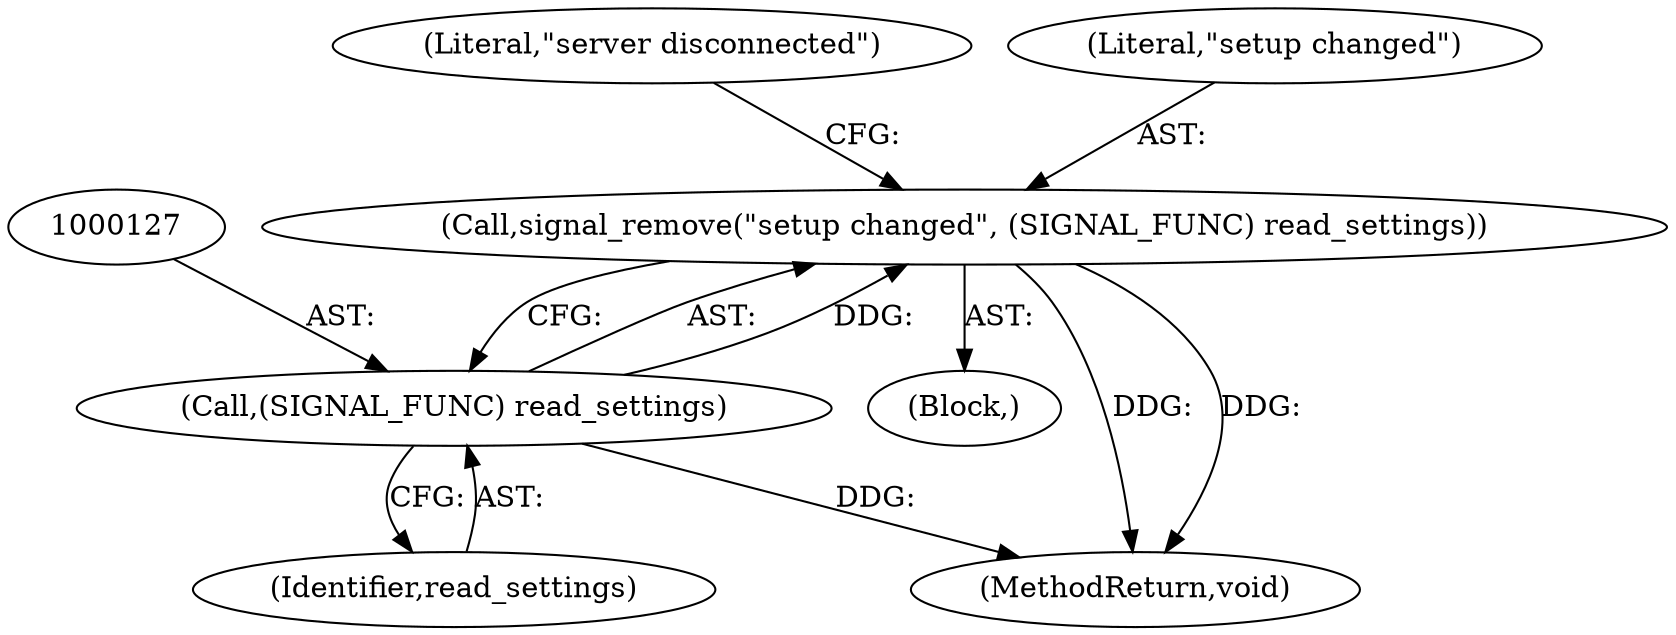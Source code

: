 digraph "0_irssi_77b2631c78461965bc9a7414aae206b5c514e1b3@API" {
"1000124" [label="(Call,signal_remove(\"setup changed\", (SIGNAL_FUNC) read_settings))"];
"1000126" [label="(Call,(SIGNAL_FUNC) read_settings)"];
"1000130" [label="(Literal,\"server disconnected\")"];
"1000128" [label="(Identifier,read_settings)"];
"1000125" [label="(Literal,\"setup changed\")"];
"1000124" [label="(Call,signal_remove(\"setup changed\", (SIGNAL_FUNC) read_settings))"];
"1000102" [label="(Block,)"];
"1000149" [label="(MethodReturn,void)"];
"1000126" [label="(Call,(SIGNAL_FUNC) read_settings)"];
"1000124" -> "1000102"  [label="AST: "];
"1000124" -> "1000126"  [label="CFG: "];
"1000125" -> "1000124"  [label="AST: "];
"1000126" -> "1000124"  [label="AST: "];
"1000130" -> "1000124"  [label="CFG: "];
"1000124" -> "1000149"  [label="DDG: "];
"1000124" -> "1000149"  [label="DDG: "];
"1000126" -> "1000124"  [label="DDG: "];
"1000126" -> "1000128"  [label="CFG: "];
"1000127" -> "1000126"  [label="AST: "];
"1000128" -> "1000126"  [label="AST: "];
"1000126" -> "1000149"  [label="DDG: "];
}
